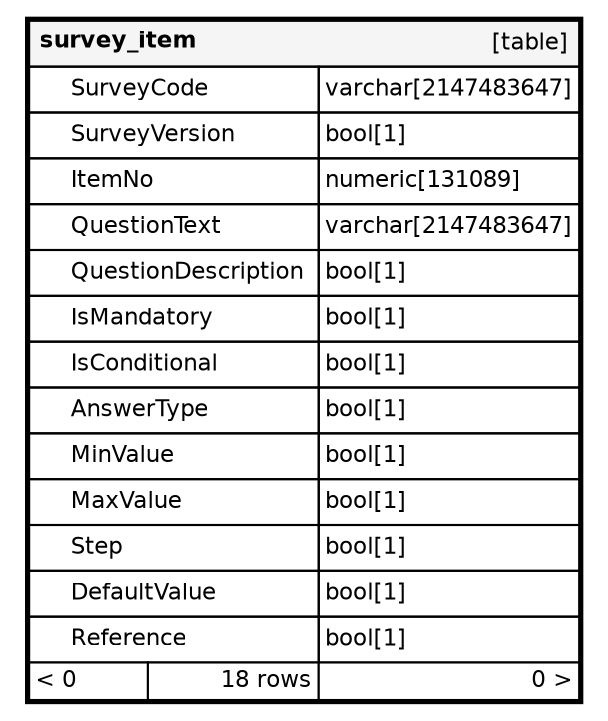 digraph "survey_item" {
  graph [
    rankdir="RL"
    bgcolor="#ffffff"
    nodesep="0.18"
    ranksep="0.46"
    fontname="Helvetica"
    fontsize="11"
    ration="compress"
  ];
  node [
    fontname="Helvetica"
    fontsize="11"
    shape="plaintext"
  ];
  edge [
    arrowsize="0.8"
  ];
  "survey_item" [
   label=<
    <TABLE BORDER="2" CELLBORDER="1" CELLSPACING="0" BGCOLOR="#ffffff">
      <TR><TD COLSPAN="4"  BGCOLOR="#f5f5f5"><TABLE BORDER="0" CELLSPACING="0"><TR><TD ALIGN="LEFT"><B>survey_item</B></TD><TD ALIGN="RIGHT">[table]</TD></TR></TABLE></TD></TR>
      <TR><TD PORT="SurveyCode" COLSPAN="2" ALIGN="LEFT"><TABLE BORDER="0" CELLSPACING="0" ALIGN="LEFT"><TR ALIGN="LEFT"><TD ALIGN="LEFT" FIXEDSIZE="TRUE" WIDTH="15" HEIGHT="16"></TD><TD ALIGN="LEFT" FIXEDSIZE="TRUE" WIDTH="118" HEIGHT="16">SurveyCode</TD></TR></TABLE></TD><TD PORT="SurveyCode.type" ALIGN="LEFT">varchar[2147483647]</TD></TR>
      <TR><TD PORT="SurveyVersion" COLSPAN="2" ALIGN="LEFT"><TABLE BORDER="0" CELLSPACING="0" ALIGN="LEFT"><TR ALIGN="LEFT"><TD ALIGN="LEFT" FIXEDSIZE="TRUE" WIDTH="15" HEIGHT="16"></TD><TD ALIGN="LEFT" FIXEDSIZE="TRUE" WIDTH="118" HEIGHT="16">SurveyVersion</TD></TR></TABLE></TD><TD PORT="SurveyVersion.type" ALIGN="LEFT">bool[1]</TD></TR>
      <TR><TD PORT="ItemNo" COLSPAN="2" ALIGN="LEFT"><TABLE BORDER="0" CELLSPACING="0" ALIGN="LEFT"><TR ALIGN="LEFT"><TD ALIGN="LEFT" FIXEDSIZE="TRUE" WIDTH="15" HEIGHT="16"></TD><TD ALIGN="LEFT" FIXEDSIZE="TRUE" WIDTH="118" HEIGHT="16">ItemNo</TD></TR></TABLE></TD><TD PORT="ItemNo.type" ALIGN="LEFT">numeric[131089]</TD></TR>
      <TR><TD PORT="QuestionText" COLSPAN="2" ALIGN="LEFT"><TABLE BORDER="0" CELLSPACING="0" ALIGN="LEFT"><TR ALIGN="LEFT"><TD ALIGN="LEFT" FIXEDSIZE="TRUE" WIDTH="15" HEIGHT="16"></TD><TD ALIGN="LEFT" FIXEDSIZE="TRUE" WIDTH="118" HEIGHT="16">QuestionText</TD></TR></TABLE></TD><TD PORT="QuestionText.type" ALIGN="LEFT">varchar[2147483647]</TD></TR>
      <TR><TD PORT="QuestionDescription" COLSPAN="2" ALIGN="LEFT"><TABLE BORDER="0" CELLSPACING="0" ALIGN="LEFT"><TR ALIGN="LEFT"><TD ALIGN="LEFT" FIXEDSIZE="TRUE" WIDTH="15" HEIGHT="16"></TD><TD ALIGN="LEFT" FIXEDSIZE="TRUE" WIDTH="118" HEIGHT="16">QuestionDescription</TD></TR></TABLE></TD><TD PORT="QuestionDescription.type" ALIGN="LEFT">bool[1]</TD></TR>
      <TR><TD PORT="IsMandatory" COLSPAN="2" ALIGN="LEFT"><TABLE BORDER="0" CELLSPACING="0" ALIGN="LEFT"><TR ALIGN="LEFT"><TD ALIGN="LEFT" FIXEDSIZE="TRUE" WIDTH="15" HEIGHT="16"></TD><TD ALIGN="LEFT" FIXEDSIZE="TRUE" WIDTH="118" HEIGHT="16">IsMandatory</TD></TR></TABLE></TD><TD PORT="IsMandatory.type" ALIGN="LEFT">bool[1]</TD></TR>
      <TR><TD PORT="IsConditional" COLSPAN="2" ALIGN="LEFT"><TABLE BORDER="0" CELLSPACING="0" ALIGN="LEFT"><TR ALIGN="LEFT"><TD ALIGN="LEFT" FIXEDSIZE="TRUE" WIDTH="15" HEIGHT="16"></TD><TD ALIGN="LEFT" FIXEDSIZE="TRUE" WIDTH="118" HEIGHT="16">IsConditional</TD></TR></TABLE></TD><TD PORT="IsConditional.type" ALIGN="LEFT">bool[1]</TD></TR>
      <TR><TD PORT="AnswerType" COLSPAN="2" ALIGN="LEFT"><TABLE BORDER="0" CELLSPACING="0" ALIGN="LEFT"><TR ALIGN="LEFT"><TD ALIGN="LEFT" FIXEDSIZE="TRUE" WIDTH="15" HEIGHT="16"></TD><TD ALIGN="LEFT" FIXEDSIZE="TRUE" WIDTH="118" HEIGHT="16">AnswerType</TD></TR></TABLE></TD><TD PORT="AnswerType.type" ALIGN="LEFT">bool[1]</TD></TR>
      <TR><TD PORT="MinValue" COLSPAN="2" ALIGN="LEFT"><TABLE BORDER="0" CELLSPACING="0" ALIGN="LEFT"><TR ALIGN="LEFT"><TD ALIGN="LEFT" FIXEDSIZE="TRUE" WIDTH="15" HEIGHT="16"></TD><TD ALIGN="LEFT" FIXEDSIZE="TRUE" WIDTH="118" HEIGHT="16">MinValue</TD></TR></TABLE></TD><TD PORT="MinValue.type" ALIGN="LEFT">bool[1]</TD></TR>
      <TR><TD PORT="MaxValue" COLSPAN="2" ALIGN="LEFT"><TABLE BORDER="0" CELLSPACING="0" ALIGN="LEFT"><TR ALIGN="LEFT"><TD ALIGN="LEFT" FIXEDSIZE="TRUE" WIDTH="15" HEIGHT="16"></TD><TD ALIGN="LEFT" FIXEDSIZE="TRUE" WIDTH="118" HEIGHT="16">MaxValue</TD></TR></TABLE></TD><TD PORT="MaxValue.type" ALIGN="LEFT">bool[1]</TD></TR>
      <TR><TD PORT="Step" COLSPAN="2" ALIGN="LEFT"><TABLE BORDER="0" CELLSPACING="0" ALIGN="LEFT"><TR ALIGN="LEFT"><TD ALIGN="LEFT" FIXEDSIZE="TRUE" WIDTH="15" HEIGHT="16"></TD><TD ALIGN="LEFT" FIXEDSIZE="TRUE" WIDTH="118" HEIGHT="16">Step</TD></TR></TABLE></TD><TD PORT="Step.type" ALIGN="LEFT">bool[1]</TD></TR>
      <TR><TD PORT="DefaultValue" COLSPAN="2" ALIGN="LEFT"><TABLE BORDER="0" CELLSPACING="0" ALIGN="LEFT"><TR ALIGN="LEFT"><TD ALIGN="LEFT" FIXEDSIZE="TRUE" WIDTH="15" HEIGHT="16"></TD><TD ALIGN="LEFT" FIXEDSIZE="TRUE" WIDTH="118" HEIGHT="16">DefaultValue</TD></TR></TABLE></TD><TD PORT="DefaultValue.type" ALIGN="LEFT">bool[1]</TD></TR>
      <TR><TD PORT="Reference" COLSPAN="2" ALIGN="LEFT"><TABLE BORDER="0" CELLSPACING="0" ALIGN="LEFT"><TR ALIGN="LEFT"><TD ALIGN="LEFT" FIXEDSIZE="TRUE" WIDTH="15" HEIGHT="16"></TD><TD ALIGN="LEFT" FIXEDSIZE="TRUE" WIDTH="118" HEIGHT="16">Reference</TD></TR></TABLE></TD><TD PORT="Reference.type" ALIGN="LEFT">bool[1]</TD></TR>
      <TR><TD ALIGN="LEFT" BGCOLOR="#ffffff">&lt; 0</TD><TD ALIGN="RIGHT" BGCOLOR="#ffffff">18 rows</TD><TD ALIGN="RIGHT" BGCOLOR="#ffffff">0 &gt;</TD></TR>
    </TABLE>>
    URL="tables/survey_item.html"
    target="_top"
    tooltip="survey_item"
  ];
}
